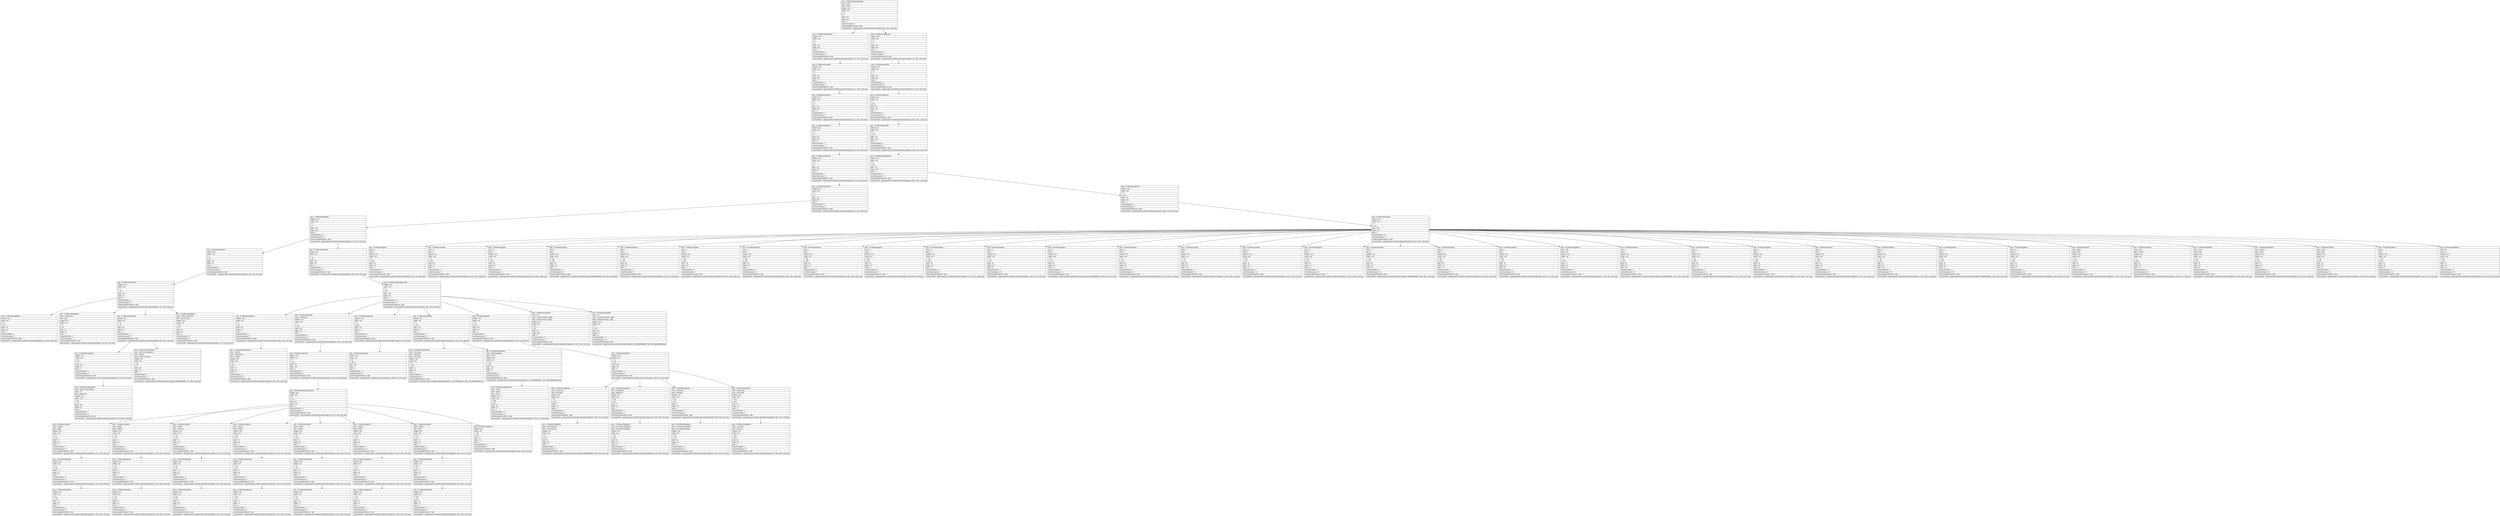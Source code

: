 digraph Layout {

	node [shape=record fontname=Arial];

	0	[label="{type = XCUIElementTypeApplication\l|name = Firefox\l|label = Firefox\l|enabled = true\l|visible = true\l|x = 0\l|y = 0\l|width = 375\l|height = 667\l|index = 0\l|numberOfChildren = 3\l|eventGeneratedOnElement = false \l|screenshotPath = outputs/android-to-ios/firefox-bookmark/S1/pngs/0.0_0.0_750.0_1334.0.png\l}"]
	1	[label="{type = XCUIElementTypeWindow\l|enabled = true\l|visible = true\l|x = 0\l|y = 0\l|width = 375\l|height = 667\l|index = 0\l|numberOfChildren = 1\l|numInParentLayout = 0\l|eventGeneratedOnElement = false \l|screenshotPath = outputs/android-to-ios/firefox-bookmark/S1/pngs/0.0_0.0_750.0_1334.0.png\l}"]
	2	[label="{type = XCUIElementTypeWindow\l|enabled = true\l|visible = true\l|x = 0\l|y = 0\l|width = 375\l|height = 667\l|index = 2\l|numberOfChildren = 1\l|numInParentLayout = 2\l|eventGeneratedOnElement = false \l|screenshotPath = outputs/android-to-ios/firefox-bookmark/S1/pngs/0.0_0.0_750.0_1334.0.png\l}"]
	3	[label="{type = XCUIElementTypeOther\l|enabled = true\l|visible = true\l|x = 0\l|y = 0\l|width = 375\l|height = 667\l|index = 0\l|numberOfChildren = 1\l|numInParentLayout = 0\l|eventGeneratedOnElement = false \l|screenshotPath = outputs/android-to-ios/firefox-bookmark/S1/pngs/0.0_0.0_750.0_1334.0.png\l}"]
	4	[label="{type = XCUIElementTypeOther\l|enabled = true\l|visible = true\l|x = 0\l|y = 0\l|width = 375\l|height = 667\l|index = 0\l|numberOfChildren = 1\l|numInParentLayout = 0\l|eventGeneratedOnElement = false \l|screenshotPath = outputs/android-to-ios/firefox-bookmark/S1/pngs/0.0_0.0_750.0_1334.0.png\l}"]
	5	[label="{type = XCUIElementTypeOther\l|enabled = true\l|visible = true\l|x = 0\l|y = 0\l|width = 375\l|height = 667\l|index = 0\l|numberOfChildren = 1\l|numInParentLayout = 0\l|eventGeneratedOnElement = false \l|screenshotPath = outputs/android-to-ios/firefox-bookmark/S1/pngs/0.0_0.0_750.0_1334.0.png\l}"]
	6	[label="{type = XCUIElementTypeOther\l|enabled = true\l|visible = true\l|x = 0\l|y = 451\l|width = 375\l|height = 216\l|index = 0\l|numberOfChildren = 2\l|numInParentLayout = 0\l|eventGeneratedOnElement = false \l|screenshotPath = outputs/android-to-ios/firefox-bookmark/S1/pngs/0.0_902.0_750.0_1334.0.png\l}"]
	7	[label="{type = XCUIElementTypeOther\l|enabled = true\l|visible = true\l|x = 0\l|y = 0\l|width = 375\l|height = 667\l|index = 0\l|numberOfChildren = 1\l|numInParentLayout = 0\l|eventGeneratedOnElement = false \l|screenshotPath = outputs/android-to-ios/firefox-bookmark/S1/pngs/0.0_0.0_750.0_1334.0.png\l}"]
	8	[label="{type = XCUIElementTypeOther\l|enabled = true\l|visible = true\l|x = 0\l|y = 451\l|width = 375\l|height = 216\l|index = 1\l|numberOfChildren = 1\l|numInParentLayout = 1\l|eventGeneratedOnElement = false \l|screenshotPath = outputs/android-to-ios/firefox-bookmark/S1/pngs/0.0_902.0_750.0_1334.0.png\l}"]
	9	[label="{type = XCUIElementTypeOther\l|enabled = true\l|visible = true\l|x = 0\l|y = 0\l|width = 375\l|height = 667\l|index = 0\l|numberOfChildren = 1\l|numInParentLayout = 0\l|eventGeneratedOnElement = false \l|screenshotPath = outputs/android-to-ios/firefox-bookmark/S1/pngs/0.0_0.0_750.0_1334.0.png\l}"]
	10	[label="{type = XCUIElementTypeKeyboard\l|enabled = true\l|visible = true\l|x = 0\l|y = 451\l|width = 375\l|height = 216\l|index = 0\l|numberOfChildren = 1\l|numInParentLayout = 0\l|eventGeneratedOnElement = false \l|screenshotPath = outputs/android-to-ios/firefox-bookmark/S1/pngs/0.0_902.0_750.0_1334.0.png\l}"]
	11	[label="{type = XCUIElementTypeOther\l|enabled = true\l|visible = true\l|x = 0\l|y = 0\l|width = 375\l|height = 667\l|index = 0\l|numberOfChildren = 1\l|numInParentLayout = 0\l|eventGeneratedOnElement = false \l|screenshotPath = outputs/android-to-ios/firefox-bookmark/S1/pngs/0.0_0.0_750.0_1334.0.png\l}"]
	12	[label="{type = XCUIElementTypeOther\l|enabled = true\l|visible = true\l|x = 0\l|y = 451\l|width = 375\l|height = 216\l|index = 0\l|numberOfChildren = 1\l|numInParentLayout = 0\l|eventGeneratedOnElement = false \l|screenshotPath = outputs/android-to-ios/firefox-bookmark/S1/pngs/0.0_902.0_750.0_1334.0.png\l}"]
	13	[label="{type = XCUIElementTypeOther\l|enabled = true\l|visible = true\l|x = 0\l|y = 0\l|width = 375\l|height = 667\l|index = 0\l|numberOfChildren = 5\l|numInParentLayout = 0\l|eventGeneratedOnElement = false \l|screenshotPath = outputs/android-to-ios/firefox-bookmark/S1/pngs/0.0_0.0_750.0_1334.0.png\l}"]
	14	[label="{type = XCUIElementTypeOther\l|enabled = true\l|visible = true\l|x = 0\l|y = 451\l|width = 375\l|height = 216\l|index = 0\l|numberOfChildren = 34\l|numInParentLayout = 0\l|eventGeneratedOnElement = false \l|screenshotPath = outputs/android-to-ios/firefox-bookmark/S1/pngs/0.0_902.0_750.0_1334.0.png\l}"]
	15	[label="{type = XCUIElementTypeOther\l|enabled = true\l|visible = true\l|x = 0\l|y = 20\l|width = 375\l|height = 75\l|index = 2\l|numberOfChildren = 1\l|numInParentLayout = 2\l|eventGeneratedOnElement = false \l|screenshotPath = outputs/android-to-ios/firefox-bookmark/S1/pngs/0.0_40.0_750.0_190.0.png\l}"]
	16	[label="{type = XCUIElementTypeOther\l|enabled = true\l|visible = true\l|x = 0\l|y = 95\l|width = 375\l|height = 572\l|index = 3\l|numberOfChildren = 1\l|numInParentLayout = 3\l|eventGeneratedOnElement = false \l|screenshotPath = outputs/android-to-ios/firefox-bookmark/S1/pngs/0.0_190.0_750.0_1334.0.png\l}"]
	17	[label="{type = XCUIElementTypeKey\l|name = q\l|label = q\l|enabled = true\l|visible = true\l|x = 0\l|y = 458\l|width = 38\l|height = 46\l|index = 0\l|numberOfChildren = 0\l|numInParentLayout = 0\l|eventGeneratedOnElement = false \l|screenshotPath = outputs/android-to-ios/firefox-bookmark/S1/pngs/0.0_916.0_76.0_1008.0.png\l}"]
	18	[label="{type = XCUIElementTypeKey\l|name = w\l|label = w\l|enabled = true\l|visible = true\l|x = 37\l|y = 458\l|width = 38\l|height = 46\l|index = 1\l|numberOfChildren = 0\l|numInParentLayout = 1\l|eventGeneratedOnElement = false \l|screenshotPath = outputs/android-to-ios/firefox-bookmark/S1/pngs/74.0_916.0_150.0_1008.0.png\l}"]
	19	[label="{type = XCUIElementTypeKey\l|name = e\l|label = e\l|enabled = true\l|visible = true\l|x = 75\l|y = 458\l|width = 38\l|height = 46\l|index = 2\l|numberOfChildren = 0\l|numInParentLayout = 2\l|eventGeneratedOnElement = false \l|screenshotPath = outputs/android-to-ios/firefox-bookmark/S1/pngs/150.0_916.0_226.0_1008.0.png\l}"]
	20	[label="{type = XCUIElementTypeKey\l|name = r\l|label = r\l|enabled = true\l|visible = true\l|x = 112\l|y = 458\l|width = 38\l|height = 46\l|index = 3\l|numberOfChildren = 0\l|numInParentLayout = 3\l|eventGeneratedOnElement = false \l|screenshotPath = outputs/android-to-ios/firefox-bookmark/S1/pngs/224.00000000000003_916.0_300.0_1008.0.png\l}"]
	21	[label="{type = XCUIElementTypeKey\l|name = t\l|label = t\l|enabled = true\l|visible = true\l|x = 150\l|y = 458\l|width = 38\l|height = 46\l|index = 4\l|numberOfChildren = 0\l|numInParentLayout = 4\l|eventGeneratedOnElement = false \l|screenshotPath = outputs/android-to-ios/firefox-bookmark/S1/pngs/300.0_916.0_376.0_1008.0.png\l}"]
	22	[label="{type = XCUIElementTypeKey\l|name = y\l|label = y\l|enabled = true\l|visible = true\l|x = 187\l|y = 458\l|width = 38\l|height = 46\l|index = 5\l|numberOfChildren = 0\l|numInParentLayout = 5\l|eventGeneratedOnElement = false \l|screenshotPath = outputs/android-to-ios/firefox-bookmark/S1/pngs/374.0_916.0_450.0_1008.0.png\l}"]
	23	[label="{type = XCUIElementTypeKey\l|name = u\l|label = u\l|enabled = true\l|visible = true\l|x = 225\l|y = 458\l|width = 38\l|height = 46\l|index = 6\l|numberOfChildren = 0\l|numInParentLayout = 6\l|eventGeneratedOnElement = false \l|screenshotPath = outputs/android-to-ios/firefox-bookmark/S1/pngs/450.0_916.0_526.0_1008.0.png\l}"]
	24	[label="{type = XCUIElementTypeKey\l|name = i\l|label = i\l|enabled = true\l|visible = true\l|x = 262\l|y = 458\l|width = 38\l|height = 46\l|index = 7\l|numberOfChildren = 0\l|numInParentLayout = 7\l|eventGeneratedOnElement = false \l|screenshotPath = outputs/android-to-ios/firefox-bookmark/S1/pngs/524.0_916.0_600.0_1008.0.png\l}"]
	25	[label="{type = XCUIElementTypeKey\l|name = o\l|label = o\l|enabled = true\l|visible = true\l|x = 300\l|y = 458\l|width = 38\l|height = 46\l|index = 8\l|numberOfChildren = 0\l|numInParentLayout = 8\l|eventGeneratedOnElement = false \l|screenshotPath = outputs/android-to-ios/firefox-bookmark/S1/pngs/600.0_916.0_676.0_1008.0.png\l}"]
	26	[label="{type = XCUIElementTypeKey\l|name = p\l|label = p\l|enabled = true\l|visible = true\l|x = 337\l|y = 458\l|width = 38\l|height = 46\l|index = 9\l|numberOfChildren = 0\l|numInParentLayout = 9\l|eventGeneratedOnElement = false \l|screenshotPath = outputs/android-to-ios/firefox-bookmark/S1/pngs/674.0_916.0_750.0_1008.0.png\l}"]
	27	[label="{type = XCUIElementTypeKey\l|name = a\l|label = a\l|enabled = true\l|visible = true\l|x = 18\l|y = 512\l|width = 38\l|height = 46\l|index = 10\l|numberOfChildren = 0\l|numInParentLayout = 10\l|eventGeneratedOnElement = false \l|screenshotPath = outputs/android-to-ios/firefox-bookmark/S1/pngs/36.0_1024.0_112.0_1116.0.png\l}"]
	28	[label="{type = XCUIElementTypeKey\l|name = s\l|label = s\l|enabled = true\l|visible = true\l|x = 56\l|y = 512\l|width = 38\l|height = 46\l|index = 11\l|numberOfChildren = 0\l|numInParentLayout = 11\l|eventGeneratedOnElement = false \l|screenshotPath = outputs/android-to-ios/firefox-bookmark/S1/pngs/112.00000000000001_1024.0_188.0_1116.0.png\l}"]
	29	[label="{type = XCUIElementTypeKey\l|name = d\l|label = d\l|enabled = true\l|visible = true\l|x = 93\l|y = 512\l|width = 38\l|height = 46\l|index = 12\l|numberOfChildren = 0\l|numInParentLayout = 12\l|eventGeneratedOnElement = false \l|screenshotPath = outputs/android-to-ios/firefox-bookmark/S1/pngs/186.0_1024.0_262.0_1116.0.png\l}"]
	30	[label="{type = XCUIElementTypeKey\l|name = f\l|label = f\l|enabled = true\l|visible = true\l|x = 131\l|y = 512\l|width = 38\l|height = 46\l|index = 13\l|numberOfChildren = 0\l|numInParentLayout = 13\l|eventGeneratedOnElement = false \l|screenshotPath = outputs/android-to-ios/firefox-bookmark/S1/pngs/262.0_1024.0_338.0_1116.0.png\l}"]
	31	[label="{type = XCUIElementTypeKey\l|name = g\l|label = g\l|enabled = true\l|visible = true\l|x = 169\l|y = 512\l|width = 38\l|height = 46\l|index = 14\l|numberOfChildren = 0\l|numInParentLayout = 14\l|eventGeneratedOnElement = false \l|screenshotPath = outputs/android-to-ios/firefox-bookmark/S1/pngs/338.0_1024.0_414.0_1116.0.png\l}"]
	32	[label="{type = XCUIElementTypeKey\l|name = h\l|label = h\l|enabled = true\l|visible = true\l|x = 206\l|y = 512\l|width = 38\l|height = 46\l|index = 15\l|numberOfChildren = 0\l|numInParentLayout = 15\l|eventGeneratedOnElement = false \l|screenshotPath = outputs/android-to-ios/firefox-bookmark/S1/pngs/412.0_1024.0_488.0_1116.0.png\l}"]
	33	[label="{type = XCUIElementTypeKey\l|name = j\l|label = j\l|enabled = true\l|visible = true\l|x = 244\l|y = 512\l|width = 38\l|height = 46\l|index = 16\l|numberOfChildren = 0\l|numInParentLayout = 16\l|eventGeneratedOnElement = false \l|screenshotPath = outputs/android-to-ios/firefox-bookmark/S1/pngs/487.99999999999994_1024.0_564.0_1116.0.png\l}"]
	34	[label="{type = XCUIElementTypeKey\l|name = k\l|label = k\l|enabled = true\l|visible = true\l|x = 281\l|y = 512\l|width = 38\l|height = 46\l|index = 17\l|numberOfChildren = 0\l|numInParentLayout = 17\l|eventGeneratedOnElement = false \l|screenshotPath = outputs/android-to-ios/firefox-bookmark/S1/pngs/562.0_1024.0_638.0_1116.0.png\l}"]
	35	[label="{type = XCUIElementTypeKey\l|name = l\l|label = l\l|enabled = true\l|visible = true\l|x = 319\l|y = 512\l|width = 38\l|height = 46\l|index = 18\l|numberOfChildren = 0\l|numInParentLayout = 18\l|eventGeneratedOnElement = false \l|screenshotPath = outputs/android-to-ios/firefox-bookmark/S1/pngs/638.0_1024.0_714.0_1116.0.png\l}"]
	36	[label="{type = XCUIElementTypeButton\l|name = shift\l|label = shift\l|enabled = true\l|visible = true\l|x = 0\l|y = 566\l|width = 48\l|height = 46\l|index = 19\l|numberOfChildren = 0\l|numInParentLayout = 19\l|eventGeneratedOnElement = false \l|screenshotPath = outputs/android-to-ios/firefox-bookmark/S1/pngs/0.0_1132.0_96.0_1224.0.png\l}"]
	37	[label="{type = XCUIElementTypeKey\l|name = z\l|label = z\l|enabled = true\l|visible = true\l|x = 56\l|y = 566\l|width = 38\l|height = 46\l|index = 20\l|numberOfChildren = 0\l|numInParentLayout = 20\l|eventGeneratedOnElement = false \l|screenshotPath = outputs/android-to-ios/firefox-bookmark/S1/pngs/112.00000000000001_1132.0_188.0_1224.0.png\l}"]
	38	[label="{type = XCUIElementTypeKey\l|name = x\l|label = x\l|enabled = true\l|visible = true\l|x = 93\l|y = 566\l|width = 38\l|height = 46\l|index = 21\l|numberOfChildren = 0\l|numInParentLayout = 21\l|eventGeneratedOnElement = false \l|screenshotPath = outputs/android-to-ios/firefox-bookmark/S1/pngs/186.0_1132.0_262.0_1224.0.png\l}"]
	39	[label="{type = XCUIElementTypeKey\l|name = c\l|label = c\l|enabled = true\l|visible = true\l|x = 131\l|y = 566\l|width = 38\l|height = 46\l|index = 22\l|numberOfChildren = 0\l|numInParentLayout = 22\l|eventGeneratedOnElement = false \l|screenshotPath = outputs/android-to-ios/firefox-bookmark/S1/pngs/262.0_1132.0_338.0_1224.0.png\l}"]
	40	[label="{type = XCUIElementTypeKey\l|name = v\l|label = v\l|enabled = true\l|visible = true\l|x = 169\l|y = 566\l|width = 38\l|height = 46\l|index = 23\l|numberOfChildren = 0\l|numInParentLayout = 23\l|eventGeneratedOnElement = false \l|screenshotPath = outputs/android-to-ios/firefox-bookmark/S1/pngs/338.0_1132.0_414.0_1224.0.png\l}"]
	41	[label="{type = XCUIElementTypeKey\l|name = b\l|label = b\l|enabled = true\l|visible = true\l|x = 206\l|y = 566\l|width = 38\l|height = 46\l|index = 24\l|numberOfChildren = 0\l|numInParentLayout = 24\l|eventGeneratedOnElement = false \l|screenshotPath = outputs/android-to-ios/firefox-bookmark/S1/pngs/412.0_1132.0_488.0_1224.0.png\l}"]
	42	[label="{type = XCUIElementTypeKey\l|name = n\l|label = n\l|enabled = true\l|visible = true\l|x = 244\l|y = 566\l|width = 38\l|height = 46\l|index = 25\l|numberOfChildren = 0\l|numInParentLayout = 25\l|eventGeneratedOnElement = false \l|screenshotPath = outputs/android-to-ios/firefox-bookmark/S1/pngs/487.99999999999994_1132.0_564.0_1224.0.png\l}"]
	43	[label="{type = XCUIElementTypeKey\l|name = m\l|label = m\l|enabled = true\l|visible = true\l|x = 281\l|y = 566\l|width = 38\l|height = 46\l|index = 26\l|numberOfChildren = 0\l|numInParentLayout = 26\l|eventGeneratedOnElement = false \l|screenshotPath = outputs/android-to-ios/firefox-bookmark/S1/pngs/562.0_1132.0_638.0_1224.0.png\l}"]
	44	[label="{type = XCUIElementTypeKey\l|name = delete\l|label = delete\l|enabled = true\l|visible = true\l|x = 327\l|y = 566\l|width = 48\l|height = 46\l|index = 27\l|numberOfChildren = 0\l|numInParentLayout = 27\l|eventGeneratedOnElement = false \l|screenshotPath = outputs/android-to-ios/firefox-bookmark/S1/pngs/654.0_1132.0_750.0_1224.0.png\l}"]
	45	[label="{type = XCUIElementTypeKey\l|name = more\l|label = numbers\l|enabled = true\l|visible = true\l|x = 0\l|y = 620\l|width = 47\l|height = 46\l|index = 28\l|numberOfChildren = 0\l|numInParentLayout = 28\l|eventGeneratedOnElement = false \l|screenshotPath = outputs/android-to-ios/firefox-bookmark/S1/pngs/0.0_1240.0_94.0_1332.0.png\l}"]
	46	[label="{type = XCUIElementTypeButton\l|name = Emoji\l|label = Emoji\l|enabled = true\l|visible = true\l|x = 46\l|y = 620\l|width = 48\l|height = 46\l|index = 29\l|numberOfChildren = 0\l|numInParentLayout = 29\l|eventGeneratedOnElement = false \l|screenshotPath = outputs/android-to-ios/firefox-bookmark/S1/pngs/92.0_1240.0_188.0_1332.0.png\l}"]
	47	[label="{type = XCUIElementTypeButton\l|name = dictation\l|label = Dictate\l|enabled = true\l|visible = true\l|x = 93\l|y = 620\l|width = 38\l|height = 46\l|index = 30\l|numberOfChildren = 0\l|numInParentLayout = 30\l|eventGeneratedOnElement = false \l|screenshotPath = outputs/android-to-ios/firefox-bookmark/S1/pngs/186.0_1240.0_262.0_1332.0.png\l}"]
	48	[label="{type = XCUIElementTypeKey\l|name = space\l|label = space\l|enabled = true\l|visible = true\l|x = 131\l|y = 620\l|width = 137\l|height = 46\l|index = 31\l|numberOfChildren = 0\l|numInParentLayout = 31\l|eventGeneratedOnElement = false \l|screenshotPath = outputs/android-to-ios/firefox-bookmark/S1/pngs/262.0_1240.0_536.0_1332.0.png\l}"]
	49	[label="{type = XCUIElementTypeKey\l|name = .\l|label = .\l|enabled = true\l|visible = true\l|x = 267\l|y = 620\l|width = 38\l|height = 46\l|index = 32\l|numberOfChildren = 0\l|numInParentLayout = 32\l|eventGeneratedOnElement = false \l|screenshotPath = outputs/android-to-ios/firefox-bookmark/S1/pngs/534.0_1240.0_610.0_1332.0.png\l}"]
	50	[label="{type = XCUIElementTypeButton\l|name = Go\l|label = go\l|enabled = true\l|visible = true\l|x = 305\l|y = 620\l|width = 70\l|height = 46\l|index = 33\l|numberOfChildren = 0\l|numInParentLayout = 33\l|eventGeneratedOnElement = false \l|screenshotPath = outputs/android-to-ios/firefox-bookmark/S1/pngs/610.0_1240.0_750.0_1332.0.png\l}"]
	51	[label="{type = XCUIElementTypeOther\l|enabled = true\l|visible = true\l|x = 0\l|y = 20\l|width = 375\l|height = 75\l|index = 0\l|numberOfChildren = 4\l|numInParentLayout = 0\l|eventGeneratedOnElement = false \l|screenshotPath = outputs/android-to-ios/firefox-bookmark/S1/pngs/0.0_40.0_750.0_190.0.png\l}"]
	52	[label="{type = XCUIElementTypeCollectionView\l|enabled = true\l|visible = true\l|x = 0\l|y = 95\l|width = 375\l|height = 572\l|index = 0\l|numberOfChildren = 11\l|numInParentLayout = 0\l|eventGeneratedOnElement = false \l|screenshotPath = outputs/android-to-ios/firefox-bookmark/S1/pngs/0.0_190.0_750.0_1334.0.png\l}"]
	53	[label="{type = XCUIElementTypeButton\l|enabled = true\l|visible = true\l|x = 44\l|y = 20\l|width = 287\l|height = 34\l|index = 0\l|numberOfChildren = 1\l|numInParentLayout = 0\l|eventGeneratedOnElement = false \l|screenshotPath = outputs/android-to-ios/firefox-bookmark/S1/pngs/88.0_40.0_662.0_108.0.png\l}"]
	54	[label="{type = XCUIElementTypeButton\l|name = urlBar-cancel\l|label = Back\l|enabled = true\l|visible = true\l|x = 0\l|y = 35\l|width = 44\l|height = 45\l|index = 1\l|numberOfChildren = 0\l|numInParentLayout = 1\l|eventGeneratedOnElement = false \l|screenshotPath = outputs/android-to-ios/firefox-bookmark/S1/pngs/0.0_70.0_88.0_160.0.png\l}"]
	55	[label="{type = XCUIElementTypeOther\l|enabled = true\l|visible = true\l|x = 44\l|y = 33\l|width = 287\l|height = 49\l|index = 2\l|numberOfChildren = 2\l|numInParentLayout = 2\l|eventGeneratedOnElement = false \l|screenshotPath = outputs/android-to-ios/firefox-bookmark/S1/pngs/88.0_66.0_662.0_164.0.png\l}"]
	56	[label="{type = XCUIElementTypeButton\l|name = urlBar-scanQRCode\l|label = Scan QR Code\l|enabled = true\l|visible = true\l|x = 331\l|y = 35\l|width = 44\l|height = 45\l|index = 3\l|numberOfChildren = 0\l|numInParentLayout = 3\l|eventGeneratedOnElement = false \l|screenshotPath = outputs/android-to-ios/firefox-bookmark/S1/pngs/662.0_70.0_750.0_160.0.png\l}"]
	57	[label="{type = XCUIElementTypeOther\l|enabled = true\l|visible = true\l|x = 0\l|y = 95\l|width = 375\l|height = 40\l|index = 0\l|numberOfChildren = 2\l|numInParentLayout = 0\l|eventGeneratedOnElement = false \l|screenshotPath = outputs/android-to-ios/firefox-bookmark/S1/pngs/0.0_190.0_750.0_270.0.png\l}"]
	58	[label="{type = XCUIElementTypeCell\l|name = TopSitesCell\l|enabled = true\l|visible = true\l|x = 6\l|y = 135\l|width = 363\l|height = 214\l|index = 1\l|numberOfChildren = 1\l|numInParentLayout = 1\l|eventGeneratedOnElement = false \l|screenshotPath = outputs/android-to-ios/firefox-bookmark/S1/pngs/12.0_270.0_738.0_698.0.png\l}"]
	59	[label="{type = XCUIElementTypeOther\l|enabled = true\l|visible = true\l|x = 0\l|y = 349\l|width = 375\l|height = 5\l|index = 2\l|numberOfChildren = 1\l|numInParentLayout = 2\l|eventGeneratedOnElement = false \l|screenshotPath = outputs/android-to-ios/firefox-bookmark/S1/pngs/0.0_698.0_750.0_708.0.png\l}"]
	60	[label="{type = XCUIElementTypeOther\l|enabled = true\l|visible = true\l|x = 0\l|y = 354\l|width = 375\l|height = 40\l|index = 3\l|numberOfChildren = 3\l|numInParentLayout = 3\l|eventGeneratedOnElement = false \l|screenshotPath = outputs/android-to-ios/firefox-bookmark/S1/pngs/0.0_708.0_750.0_788.0.png\l}"]
	61	[label="{type = XCUIElementTypeCell\l|enabled = true\l|visible = true\l|x = 20\l|y = 394\l|width = 335\l|height = 94\l|index = 4\l|numberOfChildren = 1\l|numInParentLayout = 4\l|eventGeneratedOnElement = false \l|screenshotPath = outputs/android-to-ios/firefox-bookmark/S1/pngs/40.0_788.0_710.0_976.0.png\l}"]
	62	[label="{type = XCUIElementTypeOther\l|value = 0%\l|name = Vertical scroll bar, 5 pages\l|label = Vertical scroll bar, 5 pages\l|enabled = true\l|visible = true\l|x = 342\l|y = 95\l|width = 30\l|height = 356\l|index = 9\l|numberOfChildren = 0\l|numInParentLayout = 9\l|eventGeneratedOnElement = false \l|screenshotPath = outputs/android-to-ios/firefox-bookmark/S1/pngs/684.0_190.0_744.0_902.0.png\l}"]
	63	[label="{type = XCUIElementTypeOther\l|value = 0%\l|name = Horizontal scroll bar, 1 page\l|label = Horizontal scroll bar, 1 page\l|enabled = true\l|visible = true\l|x = 0\l|y = 418\l|width = 375\l|height = 30\l|index = 10\l|numberOfChildren = 0\l|numInParentLayout = 10\l|eventGeneratedOnElement = false \l|screenshotPath = outputs/android-to-ios/firefox-bookmark/S1/pngs/0.0_835.9999999999999_750.0_895.9999999999999.png\l}"]
	64	[label="{type = XCUIElementTypeOther\l|enabled = true\l|visible = true\l|x = 48\l|y = 37\l|width = 279\l|height = 41\l|index = 0\l|numberOfChildren = 1\l|numInParentLayout = 0\l|eventGeneratedOnElement = false \l|screenshotPath = outputs/android-to-ios/firefox-bookmark/S1/pngs/96.0_74.0_654.0_156.0.png\l}"]
	65	[label="{type = XCUIElementTypeTextField\l|value = Search or enter address\l|name = address\l|label = Address and Search\l|enabled = true\l|visible = true\l|x = 56\l|y = 37\l|width = 263\l|height = 41\l|index = 1\l|numberOfChildren = 0\l|numInParentLayout = 1\l|eventGeneratedOnElement = false \l|screenshotPath = outputs/android-to-ios/firefox-bookmark/S1/pngs/112.00000000000001_74.0_638.0_156.0.png\l}"]
	66	[label="{type = XCUIElementTypeStaticText\l|value = Top Sites\l|name = topSitesTitle\l|label = Top Sites\l|enabled = true\l|visible = true\l|x = 41\l|y = 99\l|width = 70\l|height = 32\l|index = 0\l|numberOfChildren = 0\l|numInParentLayout = 0\l|eventGeneratedOnElement = false \l|screenshotPath = outputs/android-to-ios/firefox-bookmark/S1/pngs/82.0_198.0_222.0_262.0.png\l}"]
	67	[label="{type = XCUIElementTypeOther\l|enabled = true\l|visible = true\l|x = 6\l|y = 135\l|width = 363\l|height = 214\l|index = 0\l|numberOfChildren = 1\l|numInParentLayout = 0\l|eventGeneratedOnElement = false \l|screenshotPath = outputs/android-to-ios/firefox-bookmark/S1/pngs/12.0_270.0_738.0_698.0.png\l}"]
	68	[label="{type = XCUIElementTypeOther\l|enabled = true\l|visible = true\l|x = 20\l|y = 349\l|width = 335\l|height = 1\l|index = 0\l|numberOfChildren = 0\l|numInParentLayout = 0\l|eventGeneratedOnElement = false \l|screenshotPath = outputs/android-to-ios/firefox-bookmark/S1/pngs/40.0_698.0_710.0_700.0.png\l}"]
	69	[label="{type = XCUIElementTypeStaticText\l|value = Your Library\l|name = libraryTitle\l|label = Your Library\l|enabled = true\l|visible = true\l|x = 41\l|y = 358\l|width = 93\l|height = 32\l|index = 0\l|numberOfChildren = 0\l|numInParentLayout = 0\l|eventGeneratedOnElement = false \l|screenshotPath = outputs/android-to-ios/firefox-bookmark/S1/pngs/82.0_716.0000000000001_268.0_780.0000000000001.png\l}"]
	70	[label="{type = XCUIElementTypeButton\l|name = libraryMoreButton\l|label = See All\l|enabled = true\l|visible = true\l|x = 139\l|y = 358\l|width = 216\l|height = 32\l|index = 1\l|numberOfChildren = 1\l|numInParentLayout = 1\l|eventGeneratedOnElement = false \l|screenshotPath = outputs/android-to-ios/firefox-bookmark/S1/pngs/278.0_716.0000000000001_710.0_780.0000000000001.png\l}"]
	71	[label="{type = XCUIElementTypeOther\l|enabled = true\l|visible = true\l|x = 20\l|y = 394\l|width = 335\l|height = 94\l|index = 0\l|numberOfChildren = 4\l|numInParentLayout = 0\l|eventGeneratedOnElement = false \l|screenshotPath = outputs/android-to-ios/firefox-bookmark/S1/pngs/40.0_788.0_710.0_976.0.png\l}"]
	72	[label="{type = XCUIElementTypeTextField\l|value = Search or enter address\l|name = url\l|label = Address Bar\l|enabled = true\l|visible = true\l|x = 58\l|y = 46\l|width = 269\l|height = 23\l|index = 0\l|numberOfChildren = 2\l|numInParentLayout = 0\l|eventGeneratedOnElement = false \l|screenshotPath = outputs/android-to-ios/firefox-bookmark/S1/pngs/116.0_92.0_654.0_138.0.png\l}"]
	73	[label="{type = XCUIElementTypeCollectionView\l|enabled = true\l|visible = true\l|x = 6\l|y = 135\l|width = 363\l|height = 214\l|index = 0\l|numberOfChildren = 8\l|numInParentLayout = 0\l|eventGeneratedOnElement = false \l|screenshotPath = outputs/android-to-ios/firefox-bookmark/S1/pngs/12.0_270.0_738.0_698.0.png\l}"]
	74	[label="{type = XCUIElementTypeStaticText\l|value = See All\l|name = See All\l|label = See All\l|enabled = true\l|visible = true\l|x = 306\l|y = 365\l|width = 49\l|height = 18\l|index = 0\l|numberOfChildren = 0\l|numInParentLayout = 0\l|eventGeneratedOnElement = false \l|screenshotPath = outputs/android-to-ios/firefox-bookmark/S1/pngs/612.0_730.0_710.0_766.0.png\l}"]
	75	[label="{type = XCUIElementTypeOther\l|name = Bookmarks\l|label = Bookmarks\l|enabled = true\l|visible = true\l|x = 20\l|y = 394\l|width = 77\l|height = 94\l|index = 0\l|numberOfChildren = 2\l|numInParentLayout = 0\l|eventGeneratedOnElement = false \l|screenshotPath = outputs/android-to-ios/firefox-bookmark/S1/pngs/40.0_788.0_194.0_976.0.png\l}"]
	76	[label="{type = XCUIElementTypeOther\l|name = Reading List\l|label = Reading List\l|enabled = true\l|visible = true\l|x = 106\l|y = 394\l|width = 77\l|height = 94\l|index = 1\l|numberOfChildren = 2\l|numInParentLayout = 1\l|eventGeneratedOnElement = false \l|screenshotPath = outputs/android-to-ios/firefox-bookmark/S1/pngs/212.0_788.0_366.0_976.0.png\l}"]
	77	[label="{type = XCUIElementTypeOther\l|name = Downloads\l|label = Downloads\l|enabled = true\l|visible = true\l|x = 192\l|y = 394\l|width = 77\l|height = 94\l|index = 2\l|numberOfChildren = 2\l|numInParentLayout = 2\l|eventGeneratedOnElement = false \l|screenshotPath = outputs/android-to-ios/firefox-bookmark/S1/pngs/384.0_788.0_538.0_976.0.png\l}"]
	78	[label="{type = XCUIElementTypeOther\l|name = Synced Tabs\l|label = Synced Tabs\l|enabled = true\l|visible = true\l|x = 279\l|y = 394\l|width = 76\l|height = 94\l|index = 3\l|numberOfChildren = 2\l|numInParentLayout = 3\l|eventGeneratedOnElement = false \l|screenshotPath = outputs/android-to-ios/firefox-bookmark/S1/pngs/558.0_788.0_710.0_976.0.png\l}"]
	79	[label="{type = XCUIElementTypeCell\l|name = TopSite\l|label = google\l|enabled = true\l|visible = true\l|x = 20\l|y = 135\l|width = 73\l|height = 93\l|index = 0\l|numberOfChildren = 1\l|numInParentLayout = 0\l|eventGeneratedOnElement = false \l|screenshotPath = outputs/android-to-ios/firefox-bookmark/S1/pngs/40.0_270.0_186.0_456.0.png\l}"]
	80	[label="{type = XCUIElementTypeCell\l|name = TopSite\l|label = wikipedia\l|enabled = true\l|visible = true\l|x = 107\l|y = 135\l|width = 73\l|height = 93\l|index = 1\l|numberOfChildren = 1\l|numInParentLayout = 1\l|eventGeneratedOnElement = false \l|screenshotPath = outputs/android-to-ios/firefox-bookmark/S1/pngs/214.0_270.0_360.0_456.0.png\l}"]
	81	[label="{type = XCUIElementTypeCell\l|name = TopSite\l|label = chess.com\l|enabled = true\l|visible = true\l|x = 194\l|y = 135\l|width = 73\l|height = 93\l|index = 2\l|numberOfChildren = 1\l|numInParentLayout = 2\l|eventGeneratedOnElement = false \l|screenshotPath = outputs/android-to-ios/firefox-bookmark/S1/pngs/388.0_270.0_534.0_456.0.png\l}"]
	82	[label="{type = XCUIElementTypeCell\l|name = TopSite\l|label = facebook\l|enabled = true\l|visible = true\l|x = 281\l|y = 135\l|width = 73\l|height = 93\l|index = 3\l|numberOfChildren = 1\l|numInParentLayout = 3\l|eventGeneratedOnElement = false \l|screenshotPath = outputs/android-to-ios/firefox-bookmark/S1/pngs/562.0_270.0_708.0_456.0.png\l}"]
	83	[label="{type = XCUIElementTypeCell\l|name = TopSite\l|label = youtube\l|enabled = true\l|visible = true\l|x = 20\l|y = 242\l|width = 73\l|height = 93\l|index = 4\l|numberOfChildren = 1\l|numInParentLayout = 4\l|eventGeneratedOnElement = false \l|screenshotPath = outputs/android-to-ios/firefox-bookmark/S1/pngs/40.0_484.0_186.0_670.0.png\l}"]
	84	[label="{type = XCUIElementTypeCell\l|name = TopSite\l|label = amazon\l|enabled = true\l|visible = true\l|x = 107\l|y = 242\l|width = 73\l|height = 93\l|index = 5\l|numberOfChildren = 1\l|numInParentLayout = 5\l|eventGeneratedOnElement = false \l|screenshotPath = outputs/android-to-ios/firefox-bookmark/S1/pngs/214.0_484.0_360.0_670.0.png\l}"]
	85	[label="{type = XCUIElementTypeCell\l|name = TopSite\l|label = twitter\l|enabled = true\l|visible = true\l|x = 194\l|y = 242\l|width = 73\l|height = 93\l|index = 6\l|numberOfChildren = 1\l|numInParentLayout = 6\l|eventGeneratedOnElement = false \l|screenshotPath = outputs/android-to-ios/firefox-bookmark/S1/pngs/388.0_484.0_534.0_670.0.png\l}"]
	86	[label="{type = XCUIElementTypeOther\l|enabled = true\l|visible = true\l|x = 281\l|y = 242\l|width = 73\l|height = 73\l|index = 7\l|numberOfChildren = 0\l|numInParentLayout = 7\l|eventGeneratedOnElement = false \l|screenshotPath = outputs/android-to-ios/firefox-bookmark/S1/pngs/562.0_484.0_708.0_630.0.png\l}"]
	87	[label="{type = XCUIElementTypeButton\l|name = menu Bookmark\l|label = menu Bookmark\l|enabled = true\l|visible = true\l|x = 27\l|y = 394\l|width = 62\l|height = 62\l|index = 0\l|numberOfChildren = 0\l|numInParentLayout = 0\l|eventGeneratedOnElement = false \l|screenshotPath = outputs/android-to-ios/firefox-bookmark/S1/pngs/53.99999999999999_788.0_178.0_912.0.png\l}"]
	88	[label="{type = XCUIElementTypeButton\l|name = menu panel ReadingList\l|label = menu panel ReadingList\l|enabled = true\l|visible = true\l|x = 114\l|y = 394\l|width = 61\l|height = 62\l|index = 0\l|numberOfChildren = 0\l|numInParentLayout = 0\l|eventGeneratedOnElement = false \l|screenshotPath = outputs/android-to-ios/firefox-bookmark/S1/pngs/228.0_788.0_350.0_912.0.png\l}"]
	89	[label="{type = XCUIElementTypeButton\l|name = menu panel Downloads\l|label = menu panel Downloads\l|enabled = true\l|visible = true\l|x = 200\l|y = 394\l|width = 62\l|height = 62\l|index = 0\l|numberOfChildren = 0\l|numInParentLayout = 0\l|eventGeneratedOnElement = false \l|screenshotPath = outputs/android-to-ios/firefox-bookmark/S1/pngs/400.0_788.0_524.0_912.0.png\l}"]
	90	[label="{type = XCUIElementTypeButton\l|name = menu sync\l|label = menu sync\l|enabled = true\l|visible = true\l|x = 286\l|y = 394\l|width = 62\l|height = 62\l|index = 0\l|numberOfChildren = 0\l|numInParentLayout = 0\l|eventGeneratedOnElement = false \l|screenshotPath = outputs/android-to-ios/firefox-bookmark/S1/pngs/572.0_788.0_696.0_912.0.png\l}"]
	91	[label="{type = XCUIElementTypeOther\l|enabled = true\l|visible = true\l|x = 20\l|y = 135\l|width = 73\l|height = 93\l|index = 0\l|numberOfChildren = 3\l|numInParentLayout = 0\l|eventGeneratedOnElement = false \l|screenshotPath = outputs/android-to-ios/firefox-bookmark/S1/pngs/40.0_270.0_186.0_456.0.png\l}"]
	92	[label="{type = XCUIElementTypeOther\l|enabled = true\l|visible = true\l|x = 107\l|y = 135\l|width = 73\l|height = 93\l|index = 0\l|numberOfChildren = 2\l|numInParentLayout = 0\l|eventGeneratedOnElement = false \l|screenshotPath = outputs/android-to-ios/firefox-bookmark/S1/pngs/214.0_270.0_360.0_456.0.png\l}"]
	93	[label="{type = XCUIElementTypeOther\l|enabled = true\l|visible = true\l|x = 194\l|y = 135\l|width = 73\l|height = 93\l|index = 0\l|numberOfChildren = 2\l|numInParentLayout = 0\l|eventGeneratedOnElement = false \l|screenshotPath = outputs/android-to-ios/firefox-bookmark/S1/pngs/388.0_270.0_534.0_456.0.png\l}"]
	94	[label="{type = XCUIElementTypeOther\l|enabled = true\l|visible = true\l|x = 281\l|y = 135\l|width = 73\l|height = 93\l|index = 0\l|numberOfChildren = 2\l|numInParentLayout = 0\l|eventGeneratedOnElement = false \l|screenshotPath = outputs/android-to-ios/firefox-bookmark/S1/pngs/562.0_270.0_708.0_456.0.png\l}"]
	95	[label="{type = XCUIElementTypeOther\l|enabled = true\l|visible = true\l|x = 20\l|y = 242\l|width = 73\l|height = 93\l|index = 0\l|numberOfChildren = 2\l|numInParentLayout = 0\l|eventGeneratedOnElement = false \l|screenshotPath = outputs/android-to-ios/firefox-bookmark/S1/pngs/40.0_484.0_186.0_670.0.png\l}"]
	96	[label="{type = XCUIElementTypeOther\l|enabled = true\l|visible = true\l|x = 107\l|y = 242\l|width = 73\l|height = 93\l|index = 0\l|numberOfChildren = 2\l|numInParentLayout = 0\l|eventGeneratedOnElement = false \l|screenshotPath = outputs/android-to-ios/firefox-bookmark/S1/pngs/214.0_484.0_360.0_670.0.png\l}"]
	97	[label="{type = XCUIElementTypeOther\l|enabled = true\l|visible = true\l|x = 194\l|y = 242\l|width = 73\l|height = 93\l|index = 0\l|numberOfChildren = 2\l|numInParentLayout = 0\l|eventGeneratedOnElement = false \l|screenshotPath = outputs/android-to-ios/firefox-bookmark/S1/pngs/388.0_484.0_534.0_670.0.png\l}"]
	98	[label="{type = XCUIElementTypeOther\l|enabled = true\l|visible = true\l|x = 20\l|y = 135\l|width = 73\l|height = 73\l|index = 0\l|numberOfChildren = 1\l|numInParentLayout = 0\l|eventGeneratedOnElement = false \l|screenshotPath = outputs/android-to-ios/firefox-bookmark/S1/pngs/40.0_270.0_186.0_416.0.png\l}"]
	99	[label="{type = XCUIElementTypeOther\l|enabled = true\l|visible = true\l|x = 107\l|y = 135\l|width = 73\l|height = 73\l|index = 0\l|numberOfChildren = 1\l|numInParentLayout = 0\l|eventGeneratedOnElement = false \l|screenshotPath = outputs/android-to-ios/firefox-bookmark/S1/pngs/214.0_270.0_360.0_416.0.png\l}"]
	100	[label="{type = XCUIElementTypeOther\l|enabled = true\l|visible = true\l|x = 194\l|y = 135\l|width = 73\l|height = 73\l|index = 0\l|numberOfChildren = 1\l|numInParentLayout = 0\l|eventGeneratedOnElement = false \l|screenshotPath = outputs/android-to-ios/firefox-bookmark/S1/pngs/388.0_270.0_534.0_416.0.png\l}"]
	101	[label="{type = XCUIElementTypeOther\l|enabled = true\l|visible = true\l|x = 281\l|y = 135\l|width = 73\l|height = 73\l|index = 0\l|numberOfChildren = 1\l|numInParentLayout = 0\l|eventGeneratedOnElement = false \l|screenshotPath = outputs/android-to-ios/firefox-bookmark/S1/pngs/562.0_270.0_708.0_416.0.png\l}"]
	102	[label="{type = XCUIElementTypeOther\l|enabled = true\l|visible = true\l|x = 20\l|y = 242\l|width = 73\l|height = 73\l|index = 0\l|numberOfChildren = 1\l|numInParentLayout = 0\l|eventGeneratedOnElement = false \l|screenshotPath = outputs/android-to-ios/firefox-bookmark/S1/pngs/40.0_484.0_186.0_630.0.png\l}"]
	103	[label="{type = XCUIElementTypeOther\l|enabled = true\l|visible = true\l|x = 107\l|y = 242\l|width = 73\l|height = 73\l|index = 0\l|numberOfChildren = 1\l|numInParentLayout = 0\l|eventGeneratedOnElement = false \l|screenshotPath = outputs/android-to-ios/firefox-bookmark/S1/pngs/214.0_484.0_360.0_630.0.png\l}"]
	104	[label="{type = XCUIElementTypeOther\l|enabled = true\l|visible = true\l|x = 194\l|y = 242\l|width = 73\l|height = 73\l|index = 0\l|numberOfChildren = 1\l|numInParentLayout = 0\l|eventGeneratedOnElement = false \l|screenshotPath = outputs/android-to-ios/firefox-bookmark/S1/pngs/388.0_484.0_534.0_630.0.png\l}"]


	0 -> 1
	0 -> 2
	1 -> 3
	2 -> 4
	3 -> 5
	4 -> 6
	5 -> 7
	6 -> 8
	7 -> 9
	8 -> 10
	9 -> 11
	10 -> 12
	11 -> 13
	12 -> 14
	13 -> 15
	13 -> 16
	14 -> 17
	14 -> 18
	14 -> 19
	14 -> 20
	14 -> 21
	14 -> 22
	14 -> 23
	14 -> 24
	14 -> 25
	14 -> 26
	14 -> 27
	14 -> 28
	14 -> 29
	14 -> 30
	14 -> 31
	14 -> 32
	14 -> 33
	14 -> 34
	14 -> 35
	14 -> 36
	14 -> 37
	14 -> 38
	14 -> 39
	14 -> 40
	14 -> 41
	14 -> 42
	14 -> 43
	14 -> 44
	14 -> 45
	14 -> 46
	14 -> 47
	14 -> 48
	14 -> 49
	14 -> 50
	15 -> 51
	16 -> 52
	51 -> 53
	51 -> 54
	51 -> 55
	51 -> 56
	52 -> 57
	52 -> 58
	52 -> 59
	52 -> 60
	52 -> 61
	52 -> 62
	52 -> 63
	55 -> 64
	55 -> 65
	57 -> 66
	58 -> 67
	59 -> 68
	60 -> 69
	60 -> 70
	61 -> 71
	64 -> 72
	67 -> 73
	70 -> 74
	71 -> 75
	71 -> 76
	71 -> 77
	71 -> 78
	73 -> 79
	73 -> 80
	73 -> 81
	73 -> 82
	73 -> 83
	73 -> 84
	73 -> 85
	73 -> 86
	75 -> 87
	76 -> 88
	77 -> 89
	78 -> 90
	79 -> 91
	80 -> 92
	81 -> 93
	82 -> 94
	83 -> 95
	84 -> 96
	85 -> 97
	91 -> 98
	92 -> 99
	93 -> 100
	94 -> 101
	95 -> 102
	96 -> 103
	97 -> 104


}